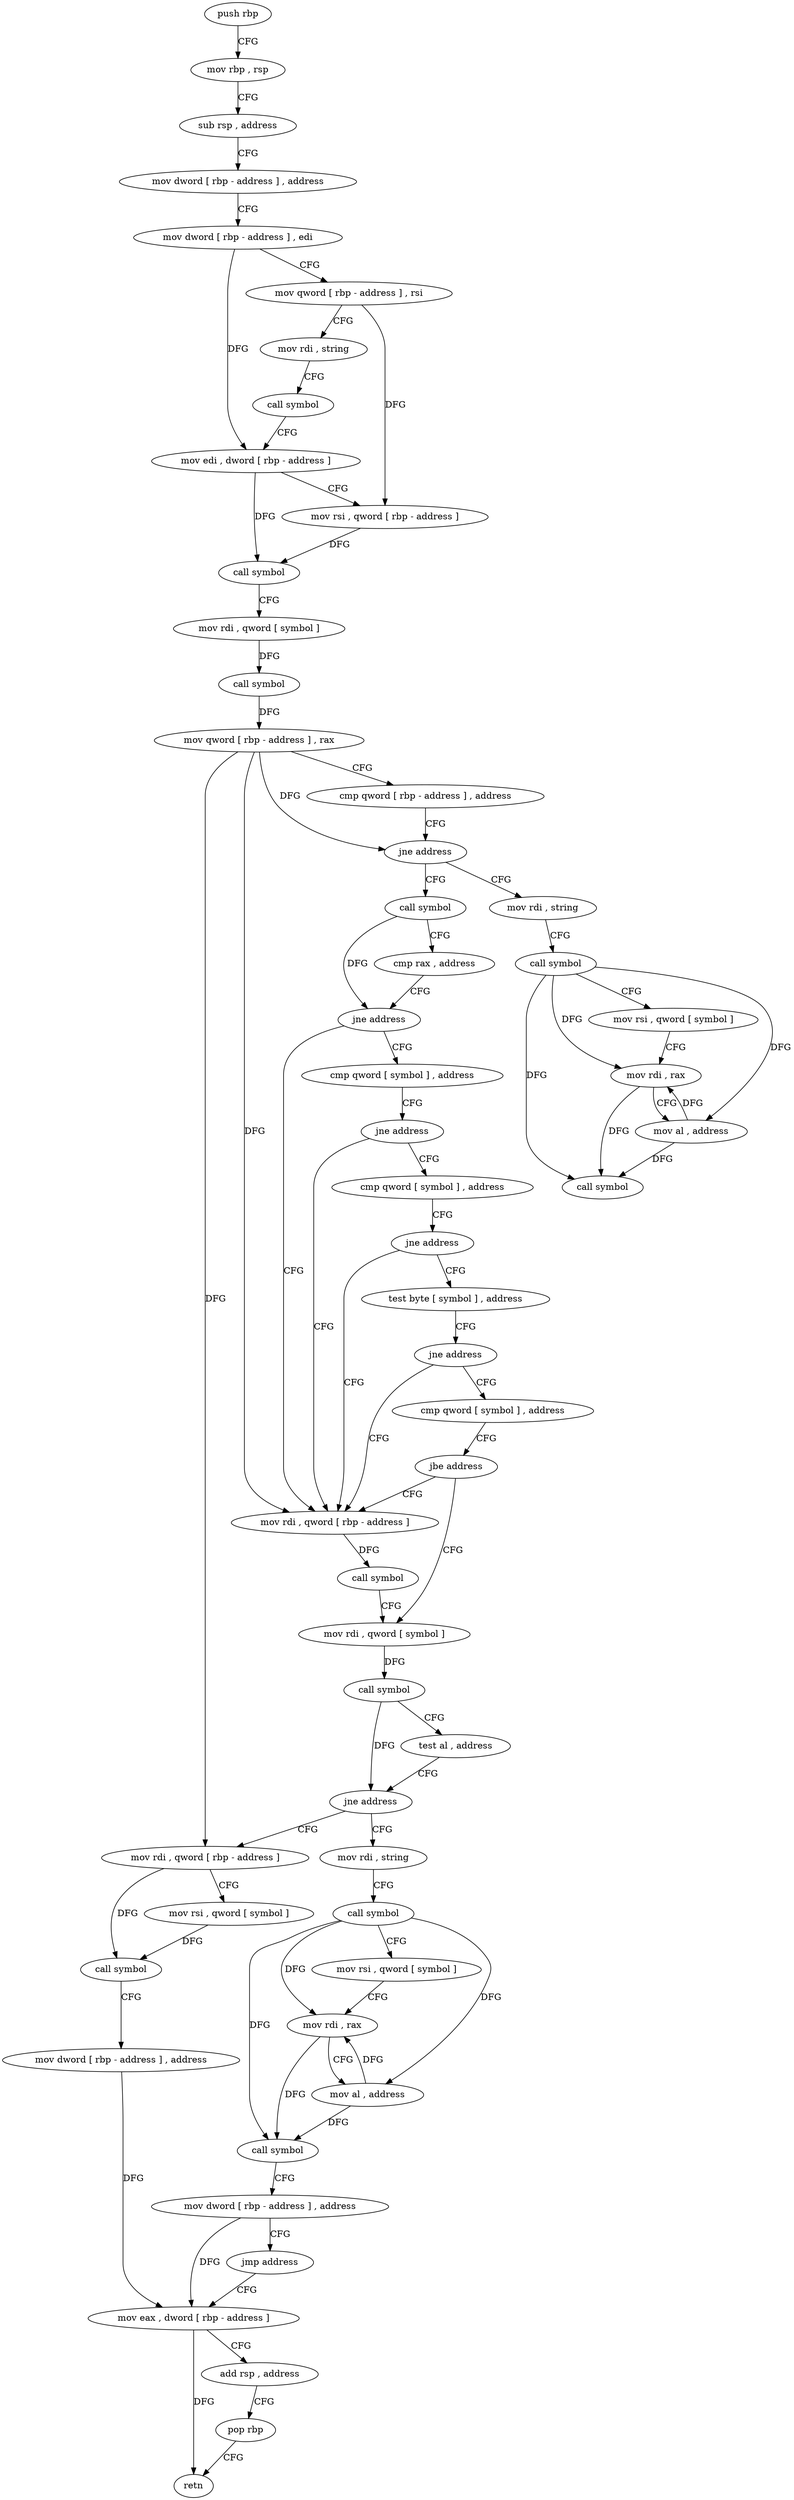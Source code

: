 digraph "func" {
"4218992" [label = "push rbp" ]
"4218993" [label = "mov rbp , rsp" ]
"4218996" [label = "sub rsp , address" ]
"4219000" [label = "mov dword [ rbp - address ] , address" ]
"4219007" [label = "mov dword [ rbp - address ] , edi" ]
"4219010" [label = "mov qword [ rbp - address ] , rsi" ]
"4219014" [label = "mov rdi , string" ]
"4219024" [label = "call symbol" ]
"4219029" [label = "mov edi , dword [ rbp - address ]" ]
"4219032" [label = "mov rsi , qword [ rbp - address ]" ]
"4219036" [label = "call symbol" ]
"4219041" [label = "mov rdi , qword [ symbol ]" ]
"4219049" [label = "call symbol" ]
"4219054" [label = "mov qword [ rbp - address ] , rax" ]
"4219058" [label = "cmp qword [ rbp - address ] , address" ]
"4219063" [label = "jne address" ]
"4219102" [label = "call symbol" ]
"4219069" [label = "mov rdi , string" ]
"4219107" [label = "cmp rax , address" ]
"4219111" [label = "jne address" ]
"4219176" [label = "mov rdi , qword [ rbp - address ]" ]
"4219117" [label = "cmp qword [ symbol ] , address" ]
"4219079" [label = "call symbol" ]
"4219084" [label = "mov rsi , qword [ symbol ]" ]
"4219092" [label = "mov rdi , rax" ]
"4219095" [label = "mov al , address" ]
"4219097" [label = "call symbol" ]
"4219180" [label = "call symbol" ]
"4219185" [label = "mov rdi , qword [ symbol ]" ]
"4219126" [label = "jne address" ]
"4219132" [label = "cmp qword [ symbol ] , address" ]
"4219251" [label = "mov rdi , qword [ rbp - address ]" ]
"4219255" [label = "mov rsi , qword [ symbol ]" ]
"4219263" [label = "call symbol" ]
"4219268" [label = "mov dword [ rbp - address ] , address" ]
"4219275" [label = "mov eax , dword [ rbp - address ]" ]
"4219206" [label = "mov rdi , string" ]
"4219216" [label = "call symbol" ]
"4219221" [label = "mov rsi , qword [ symbol ]" ]
"4219229" [label = "mov rdi , rax" ]
"4219232" [label = "mov al , address" ]
"4219234" [label = "call symbol" ]
"4219239" [label = "mov dword [ rbp - address ] , address" ]
"4219246" [label = "jmp address" ]
"4219141" [label = "jne address" ]
"4219147" [label = "test byte [ symbol ] , address" ]
"4219278" [label = "add rsp , address" ]
"4219282" [label = "pop rbp" ]
"4219283" [label = "retn" ]
"4219155" [label = "jne address" ]
"4219161" [label = "cmp qword [ symbol ] , address" ]
"4219170" [label = "jbe address" ]
"4219193" [label = "call symbol" ]
"4219198" [label = "test al , address" ]
"4219200" [label = "jne address" ]
"4218992" -> "4218993" [ label = "CFG" ]
"4218993" -> "4218996" [ label = "CFG" ]
"4218996" -> "4219000" [ label = "CFG" ]
"4219000" -> "4219007" [ label = "CFG" ]
"4219007" -> "4219010" [ label = "CFG" ]
"4219007" -> "4219029" [ label = "DFG" ]
"4219010" -> "4219014" [ label = "CFG" ]
"4219010" -> "4219032" [ label = "DFG" ]
"4219014" -> "4219024" [ label = "CFG" ]
"4219024" -> "4219029" [ label = "CFG" ]
"4219029" -> "4219032" [ label = "CFG" ]
"4219029" -> "4219036" [ label = "DFG" ]
"4219032" -> "4219036" [ label = "DFG" ]
"4219036" -> "4219041" [ label = "CFG" ]
"4219041" -> "4219049" [ label = "DFG" ]
"4219049" -> "4219054" [ label = "DFG" ]
"4219054" -> "4219058" [ label = "CFG" ]
"4219054" -> "4219063" [ label = "DFG" ]
"4219054" -> "4219176" [ label = "DFG" ]
"4219054" -> "4219251" [ label = "DFG" ]
"4219058" -> "4219063" [ label = "CFG" ]
"4219063" -> "4219102" [ label = "CFG" ]
"4219063" -> "4219069" [ label = "CFG" ]
"4219102" -> "4219107" [ label = "CFG" ]
"4219102" -> "4219111" [ label = "DFG" ]
"4219069" -> "4219079" [ label = "CFG" ]
"4219107" -> "4219111" [ label = "CFG" ]
"4219111" -> "4219176" [ label = "CFG" ]
"4219111" -> "4219117" [ label = "CFG" ]
"4219176" -> "4219180" [ label = "DFG" ]
"4219117" -> "4219126" [ label = "CFG" ]
"4219079" -> "4219084" [ label = "CFG" ]
"4219079" -> "4219092" [ label = "DFG" ]
"4219079" -> "4219095" [ label = "DFG" ]
"4219079" -> "4219097" [ label = "DFG" ]
"4219084" -> "4219092" [ label = "CFG" ]
"4219092" -> "4219095" [ label = "CFG" ]
"4219092" -> "4219097" [ label = "DFG" ]
"4219095" -> "4219097" [ label = "DFG" ]
"4219095" -> "4219092" [ label = "DFG" ]
"4219180" -> "4219185" [ label = "CFG" ]
"4219185" -> "4219193" [ label = "DFG" ]
"4219126" -> "4219176" [ label = "CFG" ]
"4219126" -> "4219132" [ label = "CFG" ]
"4219132" -> "4219141" [ label = "CFG" ]
"4219251" -> "4219255" [ label = "CFG" ]
"4219251" -> "4219263" [ label = "DFG" ]
"4219255" -> "4219263" [ label = "DFG" ]
"4219263" -> "4219268" [ label = "CFG" ]
"4219268" -> "4219275" [ label = "DFG" ]
"4219275" -> "4219278" [ label = "CFG" ]
"4219275" -> "4219283" [ label = "DFG" ]
"4219206" -> "4219216" [ label = "CFG" ]
"4219216" -> "4219221" [ label = "CFG" ]
"4219216" -> "4219229" [ label = "DFG" ]
"4219216" -> "4219232" [ label = "DFG" ]
"4219216" -> "4219234" [ label = "DFG" ]
"4219221" -> "4219229" [ label = "CFG" ]
"4219229" -> "4219232" [ label = "CFG" ]
"4219229" -> "4219234" [ label = "DFG" ]
"4219232" -> "4219234" [ label = "DFG" ]
"4219232" -> "4219229" [ label = "DFG" ]
"4219234" -> "4219239" [ label = "CFG" ]
"4219239" -> "4219246" [ label = "CFG" ]
"4219239" -> "4219275" [ label = "DFG" ]
"4219246" -> "4219275" [ label = "CFG" ]
"4219141" -> "4219176" [ label = "CFG" ]
"4219141" -> "4219147" [ label = "CFG" ]
"4219147" -> "4219155" [ label = "CFG" ]
"4219278" -> "4219282" [ label = "CFG" ]
"4219282" -> "4219283" [ label = "CFG" ]
"4219155" -> "4219176" [ label = "CFG" ]
"4219155" -> "4219161" [ label = "CFG" ]
"4219161" -> "4219170" [ label = "CFG" ]
"4219170" -> "4219185" [ label = "CFG" ]
"4219170" -> "4219176" [ label = "CFG" ]
"4219193" -> "4219198" [ label = "CFG" ]
"4219193" -> "4219200" [ label = "DFG" ]
"4219198" -> "4219200" [ label = "CFG" ]
"4219200" -> "4219251" [ label = "CFG" ]
"4219200" -> "4219206" [ label = "CFG" ]
}
